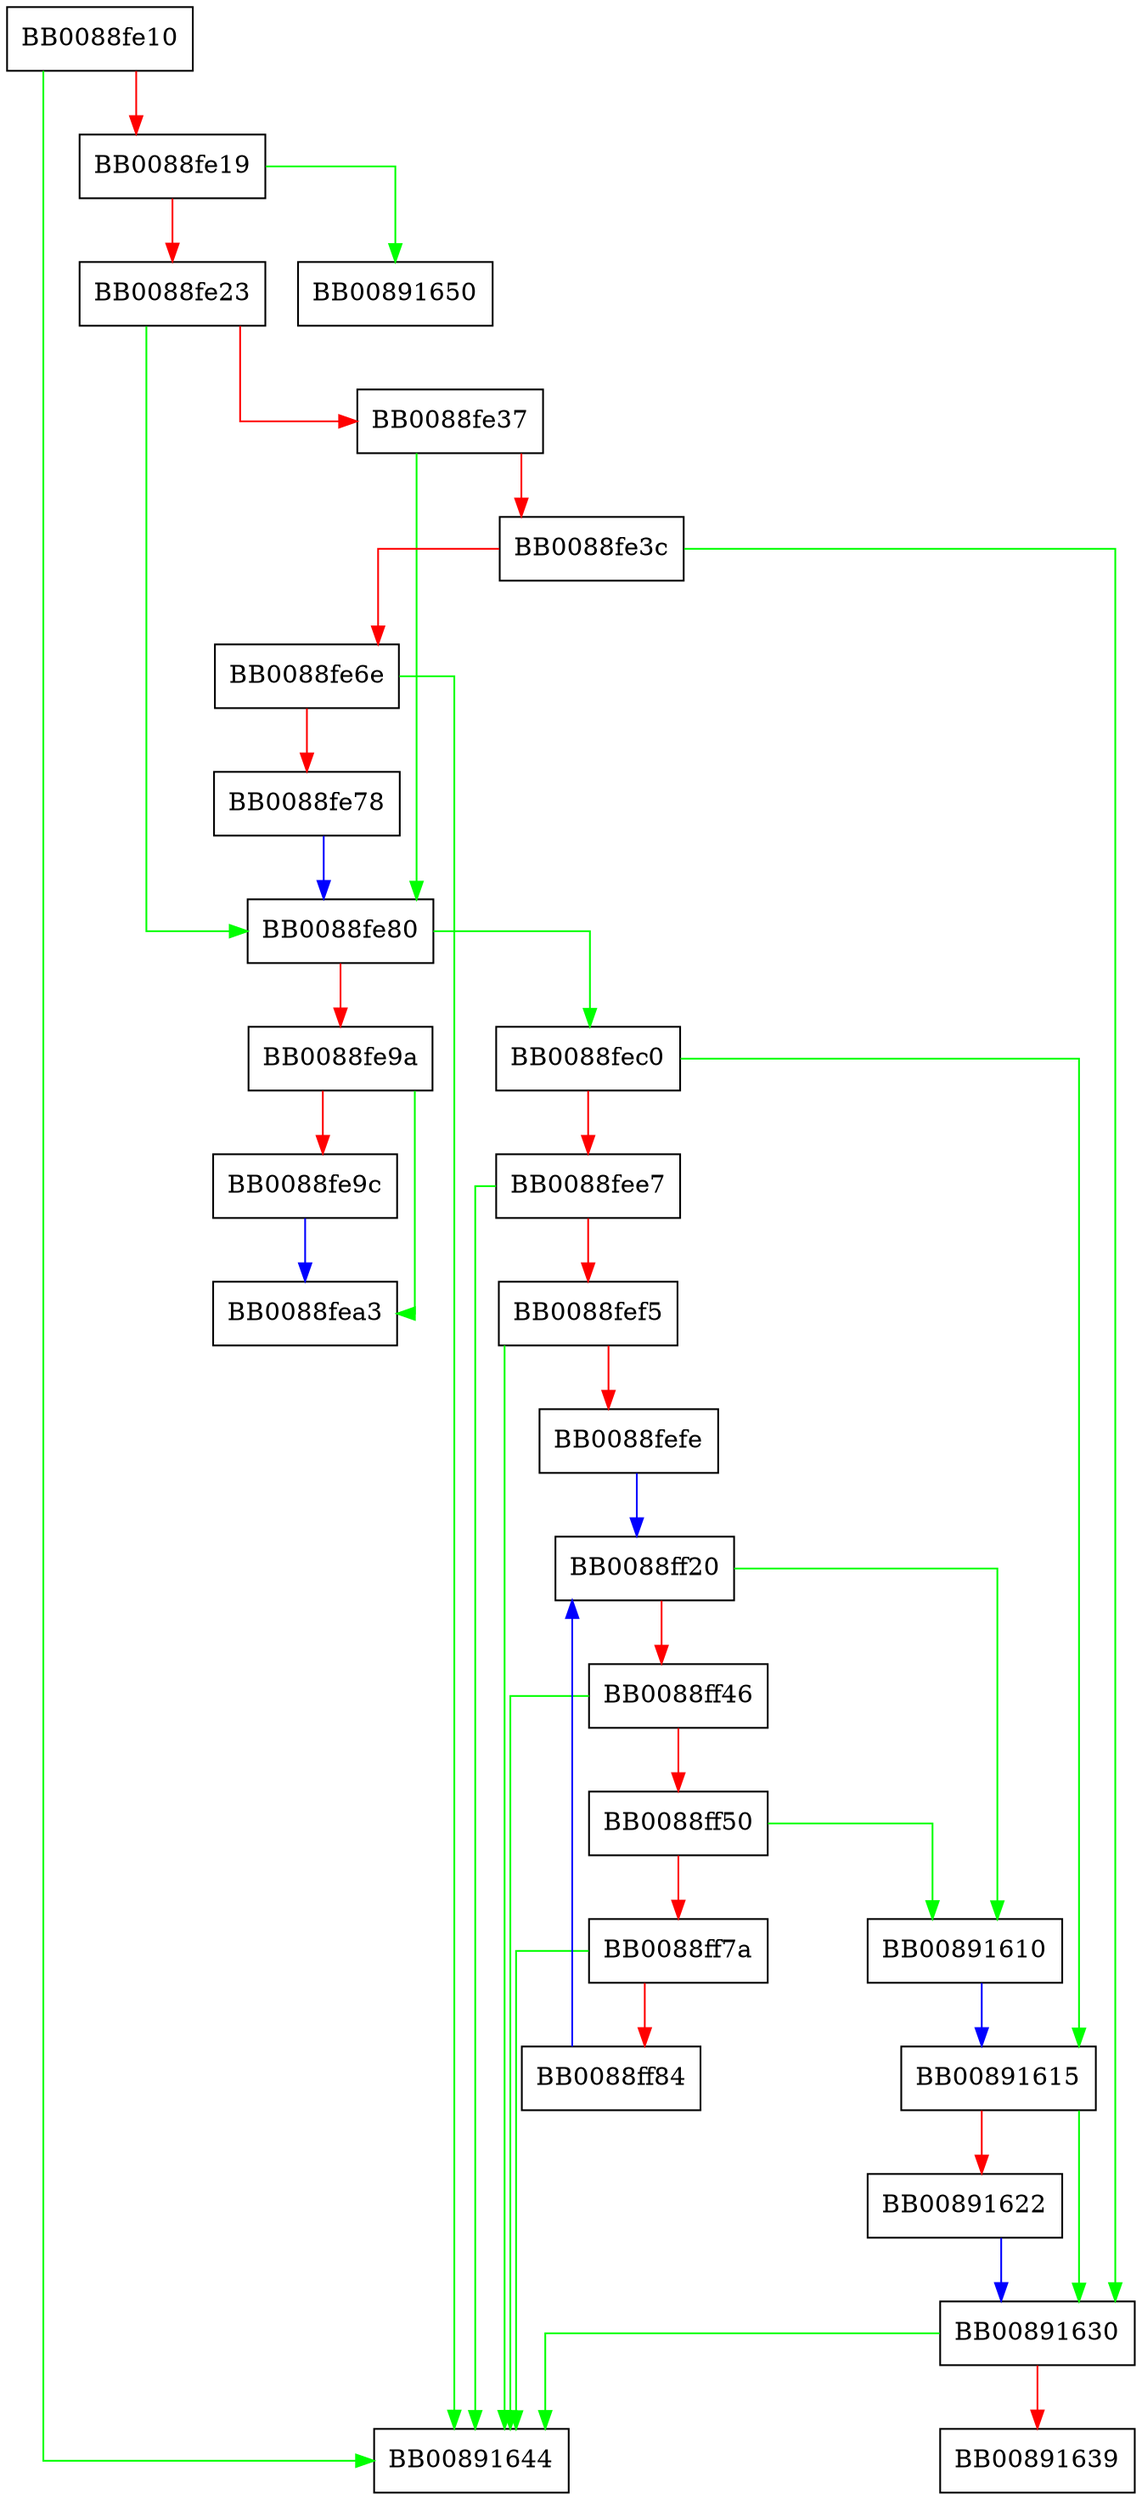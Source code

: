 digraph __strncmp_sse2 {
  node [shape="box"];
  graph [splines=ortho];
  BB0088fe10 -> BB00891644 [color="green"];
  BB0088fe10 -> BB0088fe19 [color="red"];
  BB0088fe19 -> BB00891650 [color="green"];
  BB0088fe19 -> BB0088fe23 [color="red"];
  BB0088fe23 -> BB0088fe80 [color="green"];
  BB0088fe23 -> BB0088fe37 [color="red"];
  BB0088fe37 -> BB0088fe80 [color="green"];
  BB0088fe37 -> BB0088fe3c [color="red"];
  BB0088fe3c -> BB00891630 [color="green"];
  BB0088fe3c -> BB0088fe6e [color="red"];
  BB0088fe6e -> BB00891644 [color="green"];
  BB0088fe6e -> BB0088fe78 [color="red"];
  BB0088fe78 -> BB0088fe80 [color="blue"];
  BB0088fe80 -> BB0088fec0 [color="green"];
  BB0088fe80 -> BB0088fe9a [color="red"];
  BB0088fe9a -> BB0088fea3 [color="green"];
  BB0088fe9a -> BB0088fe9c [color="red"];
  BB0088fe9c -> BB0088fea3 [color="blue"];
  BB0088fec0 -> BB00891615 [color="green"];
  BB0088fec0 -> BB0088fee7 [color="red"];
  BB0088fee7 -> BB00891644 [color="green"];
  BB0088fee7 -> BB0088fef5 [color="red"];
  BB0088fef5 -> BB00891644 [color="green"];
  BB0088fef5 -> BB0088fefe [color="red"];
  BB0088fefe -> BB0088ff20 [color="blue"];
  BB0088ff20 -> BB00891610 [color="green"];
  BB0088ff20 -> BB0088ff46 [color="red"];
  BB0088ff46 -> BB00891644 [color="green"];
  BB0088ff46 -> BB0088ff50 [color="red"];
  BB0088ff50 -> BB00891610 [color="green"];
  BB0088ff50 -> BB0088ff7a [color="red"];
  BB0088ff7a -> BB00891644 [color="green"];
  BB0088ff7a -> BB0088ff84 [color="red"];
  BB0088ff84 -> BB0088ff20 [color="blue"];
  BB00891610 -> BB00891615 [color="blue"];
  BB00891615 -> BB00891630 [color="green"];
  BB00891615 -> BB00891622 [color="red"];
  BB00891622 -> BB00891630 [color="blue"];
  BB00891630 -> BB00891644 [color="green"];
  BB00891630 -> BB00891639 [color="red"];
}